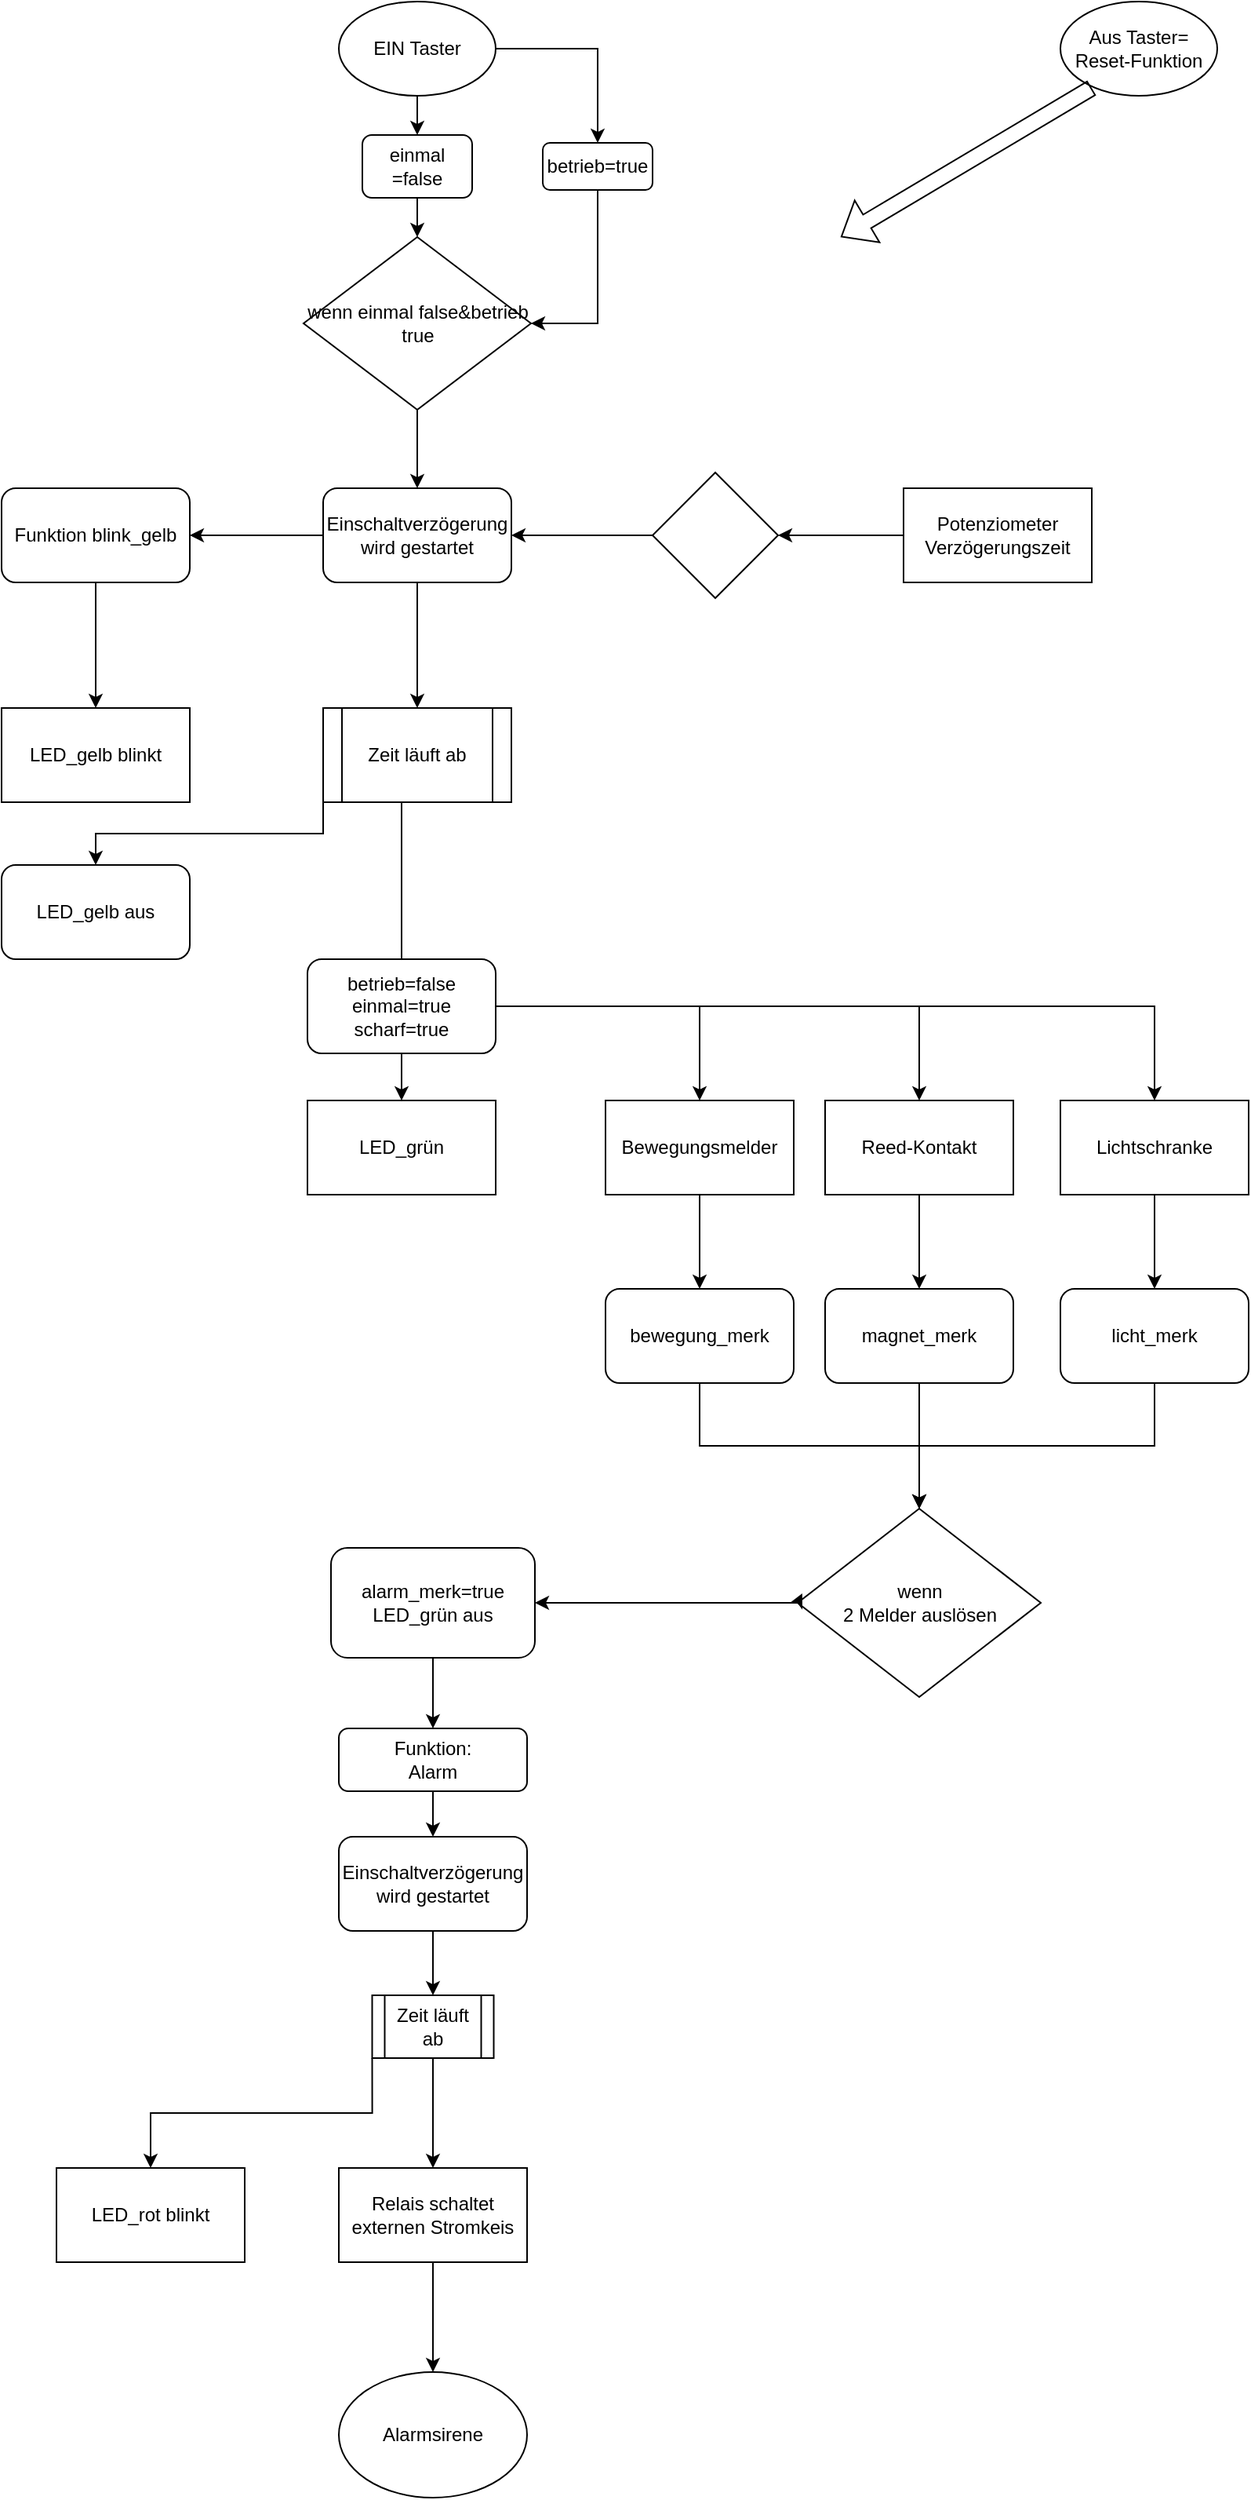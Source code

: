 <mxfile version="21.5.0" type="github">
  <diagram name="Seite-1" id="TjJDQ_LDvjNo-w3dqxPU">
    <mxGraphModel dx="666" dy="816" grid="1" gridSize="10" guides="1" tooltips="1" connect="1" arrows="1" fold="1" page="1" pageScale="1" pageWidth="827" pageHeight="1169" math="0" shadow="0">
      <root>
        <mxCell id="0" />
        <mxCell id="1" parent="0" />
        <mxCell id="J2Xaj6yvW438Az-63D8S-36" style="edgeStyle=none;rounded=0;orthogonalLoop=1;jettySize=auto;html=1;exitX=0.5;exitY=1;exitDx=0;exitDy=0;entryX=0.5;entryY=0;entryDx=0;entryDy=0;" parent="1" source="J2Xaj6yvW438Az-63D8S-1" target="J2Xaj6yvW438Az-63D8S-2" edge="1">
          <mxGeometry relative="1" as="geometry" />
        </mxCell>
        <mxCell id="J2Xaj6yvW438Az-63D8S-39" style="edgeStyle=orthogonalEdgeStyle;rounded=0;orthogonalLoop=1;jettySize=auto;html=1;exitX=1;exitY=0.5;exitDx=0;exitDy=0;entryX=0.5;entryY=0;entryDx=0;entryDy=0;" parent="1" source="J2Xaj6yvW438Az-63D8S-1" target="J2Xaj6yvW438Az-63D8S-32" edge="1">
          <mxGeometry relative="1" as="geometry" />
        </mxCell>
        <mxCell id="J2Xaj6yvW438Az-63D8S-1" value="EIN Taster" style="ellipse;whiteSpace=wrap;html=1;" parent="1" vertex="1">
          <mxGeometry x="230" width="100" height="60" as="geometry" />
        </mxCell>
        <mxCell id="6_2-BPM-zBkIEb3v9uu6-4" style="edgeStyle=none;rounded=0;orthogonalLoop=1;jettySize=auto;html=1;exitX=0.5;exitY=1;exitDx=0;exitDy=0;entryX=0.5;entryY=0;entryDx=0;entryDy=0;" edge="1" parent="1" source="J2Xaj6yvW438Az-63D8S-2" target="J2Xaj6yvW438Az-63D8S-12">
          <mxGeometry relative="1" as="geometry" />
        </mxCell>
        <mxCell id="J2Xaj6yvW438Az-63D8S-2" value="&lt;div&gt;einmal&lt;/div&gt;&lt;div&gt;=false&lt;/div&gt;" style="rounded=1;whiteSpace=wrap;html=1;" parent="1" vertex="1">
          <mxGeometry x="245" y="85" width="70" height="40" as="geometry" />
        </mxCell>
        <mxCell id="J2Xaj6yvW438Az-63D8S-15" style="edgeStyle=none;rounded=0;orthogonalLoop=1;jettySize=auto;html=1;exitX=0.5;exitY=1;exitDx=0;exitDy=0;entryX=0.5;entryY=0;entryDx=0;entryDy=0;" parent="1" source="J2Xaj6yvW438Az-63D8S-3" target="J2Xaj6yvW438Az-63D8S-14" edge="1">
          <mxGeometry relative="1" as="geometry" />
        </mxCell>
        <mxCell id="J2Xaj6yvW438Az-63D8S-3" value="Funktion blink_gelb" style="rounded=1;whiteSpace=wrap;html=1;" parent="1" vertex="1">
          <mxGeometry x="15" y="310" width="120" height="60" as="geometry" />
        </mxCell>
        <mxCell id="6_2-BPM-zBkIEb3v9uu6-43" style="edgeStyle=orthogonalEdgeStyle;rounded=0;orthogonalLoop=1;jettySize=auto;html=1;exitX=0.5;exitY=1;exitDx=0;exitDy=0;entryX=0.5;entryY=0;entryDx=0;entryDy=0;elbow=vertical;" edge="1" parent="1" source="J2Xaj6yvW438Az-63D8S-6" target="J2Xaj6yvW438Az-63D8S-25">
          <mxGeometry relative="1" as="geometry" />
        </mxCell>
        <mxCell id="J2Xaj6yvW438Az-63D8S-6" value="licht_merk" style="rounded=1;whiteSpace=wrap;html=1;" parent="1" vertex="1">
          <mxGeometry x="690" y="820" width="120" height="60" as="geometry" />
        </mxCell>
        <mxCell id="6_2-BPM-zBkIEb3v9uu6-3" style="edgeStyle=none;rounded=0;orthogonalLoop=1;jettySize=auto;html=1;exitX=0;exitY=0.5;exitDx=0;exitDy=0;" edge="1" parent="1" source="J2Xaj6yvW438Az-63D8S-7" target="J2Xaj6yvW438Az-63D8S-3">
          <mxGeometry relative="1" as="geometry" />
        </mxCell>
        <mxCell id="6_2-BPM-zBkIEb3v9uu6-17" style="edgeStyle=none;rounded=0;orthogonalLoop=1;jettySize=auto;html=1;exitX=0.5;exitY=1;exitDx=0;exitDy=0;entryX=0.5;entryY=0;entryDx=0;entryDy=0;elbow=vertical;" edge="1" parent="1" source="J2Xaj6yvW438Az-63D8S-7" target="6_2-BPM-zBkIEb3v9uu6-9">
          <mxGeometry relative="1" as="geometry" />
        </mxCell>
        <mxCell id="J2Xaj6yvW438Az-63D8S-7" value="Einschaltverzögerung wird gestartet" style="rounded=1;whiteSpace=wrap;html=1;" parent="1" vertex="1">
          <mxGeometry x="220" y="310" width="120" height="60" as="geometry" />
        </mxCell>
        <mxCell id="J2Xaj6yvW438Az-63D8S-18" style="edgeStyle=none;rounded=0;orthogonalLoop=1;jettySize=auto;html=1;exitX=0;exitY=0.5;exitDx=0;exitDy=0;entryX=1;entryY=0.5;entryDx=0;entryDy=0;" parent="1" source="J2Xaj6yvW438Az-63D8S-9" target="J2Xaj6yvW438Az-63D8S-16" edge="1">
          <mxGeometry relative="1" as="geometry" />
        </mxCell>
        <mxCell id="J2Xaj6yvW438Az-63D8S-9" value="Potenziometer Verzögerungszeit" style="rounded=0;whiteSpace=wrap;html=1;" parent="1" vertex="1">
          <mxGeometry x="590" y="310" width="120" height="60" as="geometry" />
        </mxCell>
        <mxCell id="6_2-BPM-zBkIEb3v9uu6-7" style="edgeStyle=none;rounded=0;orthogonalLoop=1;jettySize=auto;html=1;exitX=0.5;exitY=1;exitDx=0;exitDy=0;entryX=0.5;entryY=0;entryDx=0;entryDy=0;" edge="1" parent="1" source="J2Xaj6yvW438Az-63D8S-12" target="J2Xaj6yvW438Az-63D8S-7">
          <mxGeometry relative="1" as="geometry" />
        </mxCell>
        <mxCell id="J2Xaj6yvW438Az-63D8S-12" value="wenn einmal false&amp;amp;betrieb true" style="rhombus;whiteSpace=wrap;html=1;" parent="1" vertex="1">
          <mxGeometry x="207.5" y="150" width="145" height="110" as="geometry" />
        </mxCell>
        <mxCell id="J2Xaj6yvW438Az-63D8S-14" value="LED_gelb blinkt" style="rounded=0;whiteSpace=wrap;html=1;" parent="1" vertex="1">
          <mxGeometry x="15" y="450" width="120" height="60" as="geometry" />
        </mxCell>
        <mxCell id="J2Xaj6yvW438Az-63D8S-17" style="edgeStyle=none;rounded=0;orthogonalLoop=1;jettySize=auto;html=1;exitX=0;exitY=0.5;exitDx=0;exitDy=0;entryX=1;entryY=0.5;entryDx=0;entryDy=0;" parent="1" source="J2Xaj6yvW438Az-63D8S-16" target="J2Xaj6yvW438Az-63D8S-7" edge="1">
          <mxGeometry relative="1" as="geometry" />
        </mxCell>
        <mxCell id="J2Xaj6yvW438Az-63D8S-16" value="" style="rhombus;whiteSpace=wrap;html=1;" parent="1" vertex="1">
          <mxGeometry x="430" y="300" width="80" height="80" as="geometry" />
        </mxCell>
        <mxCell id="6_2-BPM-zBkIEb3v9uu6-42" style="edgeStyle=orthogonalEdgeStyle;rounded=0;orthogonalLoop=1;jettySize=auto;html=1;exitX=0.5;exitY=1;exitDx=0;exitDy=0;elbow=vertical;" edge="1" parent="1" source="J2Xaj6yvW438Az-63D8S-19" target="J2Xaj6yvW438Az-63D8S-25">
          <mxGeometry relative="1" as="geometry" />
        </mxCell>
        <mxCell id="J2Xaj6yvW438Az-63D8S-19" value="bewegung_merk" style="rounded=1;whiteSpace=wrap;html=1;" parent="1" vertex="1">
          <mxGeometry x="400" y="820" width="120" height="60" as="geometry" />
        </mxCell>
        <mxCell id="6_2-BPM-zBkIEb3v9uu6-18" style="edgeStyle=none;rounded=0;orthogonalLoop=1;jettySize=auto;html=1;exitX=0.5;exitY=1;exitDx=0;exitDy=0;elbow=vertical;" edge="1" parent="1" source="J2Xaj6yvW438Az-63D8S-20" target="J2Xaj6yvW438Az-63D8S-25">
          <mxGeometry relative="1" as="geometry" />
        </mxCell>
        <mxCell id="J2Xaj6yvW438Az-63D8S-20" value="magnet_merk" style="rounded=1;whiteSpace=wrap;html=1;" parent="1" vertex="1">
          <mxGeometry x="540" y="820" width="120" height="60" as="geometry" />
        </mxCell>
        <mxCell id="J2Xaj6yvW438Az-63D8S-31" style="edgeStyle=none;rounded=0;orthogonalLoop=1;jettySize=auto;html=1;exitX=0.5;exitY=1;exitDx=0;exitDy=0;entryX=0.5;entryY=0;entryDx=0;entryDy=0;" parent="1" source="J2Xaj6yvW438Az-63D8S-21" target="J2Xaj6yvW438Az-63D8S-19" edge="1">
          <mxGeometry relative="1" as="geometry" />
        </mxCell>
        <mxCell id="J2Xaj6yvW438Az-63D8S-21" value="Bewegungsmelder" style="rounded=0;whiteSpace=wrap;html=1;" parent="1" vertex="1">
          <mxGeometry x="400" y="700" width="120" height="60" as="geometry" />
        </mxCell>
        <mxCell id="J2Xaj6yvW438Az-63D8S-26" style="edgeStyle=none;rounded=0;orthogonalLoop=1;jettySize=auto;html=1;exitX=0.5;exitY=1;exitDx=0;exitDy=0;entryX=0.5;entryY=0;entryDx=0;entryDy=0;" parent="1" source="J2Xaj6yvW438Az-63D8S-22" target="J2Xaj6yvW438Az-63D8S-20" edge="1">
          <mxGeometry relative="1" as="geometry" />
        </mxCell>
        <mxCell id="J2Xaj6yvW438Az-63D8S-22" value="Reed-Kontakt" style="rounded=0;whiteSpace=wrap;html=1;" parent="1" vertex="1">
          <mxGeometry x="540" y="700" width="120" height="60" as="geometry" />
        </mxCell>
        <mxCell id="J2Xaj6yvW438Az-63D8S-28" style="edgeStyle=none;rounded=0;orthogonalLoop=1;jettySize=auto;html=1;exitX=0.5;exitY=1;exitDx=0;exitDy=0;" parent="1" source="J2Xaj6yvW438Az-63D8S-23" target="J2Xaj6yvW438Az-63D8S-6" edge="1">
          <mxGeometry relative="1" as="geometry" />
        </mxCell>
        <mxCell id="J2Xaj6yvW438Az-63D8S-23" value="Lichtschranke" style="rounded=0;whiteSpace=wrap;html=1;" parent="1" vertex="1">
          <mxGeometry x="690" y="700" width="120" height="60" as="geometry" />
        </mxCell>
        <mxCell id="6_2-BPM-zBkIEb3v9uu6-27" style="edgeStyle=none;rounded=0;orthogonalLoop=1;jettySize=auto;html=1;exitX=0;exitY=0.5;exitDx=0;exitDy=0;entryX=1;entryY=0.5;entryDx=0;entryDy=0;elbow=vertical;" edge="1" parent="1" source="J2Xaj6yvW438Az-63D8S-25" target="6_2-BPM-zBkIEb3v9uu6-26">
          <mxGeometry relative="1" as="geometry" />
        </mxCell>
        <mxCell id="J2Xaj6yvW438Az-63D8S-25" value="&lt;div&gt;wenn&lt;/div&gt;&lt;div&gt;2 Melder auslösen&lt;br&gt;&lt;/div&gt;" style="rhombus;whiteSpace=wrap;html=1;" parent="1" vertex="1">
          <mxGeometry x="522.5" y="960" width="155" height="120" as="geometry" />
        </mxCell>
        <mxCell id="6_2-BPM-zBkIEb3v9uu6-5" style="edgeStyle=orthogonalEdgeStyle;rounded=0;orthogonalLoop=1;jettySize=auto;html=1;exitX=0.5;exitY=1;exitDx=0;exitDy=0;entryX=1;entryY=0.5;entryDx=0;entryDy=0;" edge="1" parent="1" source="J2Xaj6yvW438Az-63D8S-32" target="J2Xaj6yvW438Az-63D8S-12">
          <mxGeometry relative="1" as="geometry" />
        </mxCell>
        <mxCell id="J2Xaj6yvW438Az-63D8S-32" value="betrieb=true" style="rounded=1;whiteSpace=wrap;html=1;" parent="1" vertex="1">
          <mxGeometry x="360" y="90" width="70" height="30" as="geometry" />
        </mxCell>
        <mxCell id="6_2-BPM-zBkIEb3v9uu6-10" style="edgeStyle=none;rounded=0;orthogonalLoop=1;jettySize=auto;html=1;" edge="1" parent="1" source="6_2-BPM-zBkIEb3v9uu6-6">
          <mxGeometry relative="1" as="geometry">
            <mxPoint x="270" y="450" as="targetPoint" />
          </mxGeometry>
        </mxCell>
        <mxCell id="6_2-BPM-zBkIEb3v9uu6-14" style="edgeStyle=orthogonalEdgeStyle;rounded=0;orthogonalLoop=1;jettySize=auto;html=1;exitX=1;exitY=0.5;exitDx=0;exitDy=0;elbow=vertical;" edge="1" parent="1" source="6_2-BPM-zBkIEb3v9uu6-6" target="J2Xaj6yvW438Az-63D8S-21">
          <mxGeometry relative="1" as="geometry" />
        </mxCell>
        <mxCell id="6_2-BPM-zBkIEb3v9uu6-15" style="edgeStyle=orthogonalEdgeStyle;rounded=0;orthogonalLoop=1;jettySize=auto;html=1;exitX=1;exitY=0.5;exitDx=0;exitDy=0;elbow=vertical;" edge="1" parent="1" source="6_2-BPM-zBkIEb3v9uu6-6" target="J2Xaj6yvW438Az-63D8S-23">
          <mxGeometry relative="1" as="geometry" />
        </mxCell>
        <mxCell id="6_2-BPM-zBkIEb3v9uu6-16" style="edgeStyle=orthogonalEdgeStyle;rounded=0;orthogonalLoop=1;jettySize=auto;html=1;exitX=1;exitY=0.5;exitDx=0;exitDy=0;elbow=vertical;" edge="1" parent="1" source="6_2-BPM-zBkIEb3v9uu6-6" target="J2Xaj6yvW438Az-63D8S-22">
          <mxGeometry relative="1" as="geometry" />
        </mxCell>
        <mxCell id="6_2-BPM-zBkIEb3v9uu6-25" style="edgeStyle=none;rounded=0;orthogonalLoop=1;jettySize=auto;html=1;exitX=0.5;exitY=1;exitDx=0;exitDy=0;entryX=0.5;entryY=0;entryDx=0;entryDy=0;elbow=vertical;" edge="1" parent="1" source="6_2-BPM-zBkIEb3v9uu6-6" target="6_2-BPM-zBkIEb3v9uu6-24">
          <mxGeometry relative="1" as="geometry" />
        </mxCell>
        <mxCell id="6_2-BPM-zBkIEb3v9uu6-6" value="&lt;div&gt;betrieb=false&lt;/div&gt;&lt;div&gt;einmal=true&lt;/div&gt;&lt;div&gt;scharf=true&lt;br&gt;&lt;/div&gt;" style="rounded=1;whiteSpace=wrap;html=1;" vertex="1" parent="1">
          <mxGeometry x="210" y="610" width="120" height="60" as="geometry" />
        </mxCell>
        <mxCell id="6_2-BPM-zBkIEb3v9uu6-13" style="edgeStyle=elbowEdgeStyle;rounded=0;orthogonalLoop=1;jettySize=auto;elbow=vertical;html=1;exitX=0;exitY=1;exitDx=0;exitDy=0;" edge="1" parent="1" source="6_2-BPM-zBkIEb3v9uu6-9" target="6_2-BPM-zBkIEb3v9uu6-11">
          <mxGeometry relative="1" as="geometry" />
        </mxCell>
        <mxCell id="6_2-BPM-zBkIEb3v9uu6-9" value="Zeit läuft ab" style="shape=process;whiteSpace=wrap;html=1;backgroundOutline=1;" vertex="1" parent="1">
          <mxGeometry x="220" y="450" width="120" height="60" as="geometry" />
        </mxCell>
        <mxCell id="6_2-BPM-zBkIEb3v9uu6-11" value="LED_gelb aus" style="rounded=1;whiteSpace=wrap;html=1;" vertex="1" parent="1">
          <mxGeometry x="15" y="550" width="120" height="60" as="geometry" />
        </mxCell>
        <mxCell id="6_2-BPM-zBkIEb3v9uu6-19" style="rounded=0;orthogonalLoop=1;jettySize=auto;html=1;exitX=0;exitY=0.5;exitDx=0;exitDy=0;entryX=0.019;entryY=0.45;entryDx=0;entryDy=0;entryPerimeter=0;elbow=vertical;" edge="1" parent="1" source="J2Xaj6yvW438Az-63D8S-25" target="J2Xaj6yvW438Az-63D8S-25">
          <mxGeometry relative="1" as="geometry" />
        </mxCell>
        <mxCell id="6_2-BPM-zBkIEb3v9uu6-22" value="&lt;div&gt;Aus Taster=&lt;/div&gt;&lt;div&gt;Reset-Funktion&lt;br&gt;&lt;/div&gt;" style="ellipse;whiteSpace=wrap;html=1;" vertex="1" parent="1">
          <mxGeometry x="690" width="100" height="60" as="geometry" />
        </mxCell>
        <mxCell id="6_2-BPM-zBkIEb3v9uu6-23" value="" style="shape=flexArrow;endArrow=classic;html=1;rounded=0;elbow=vertical;" edge="1" parent="1">
          <mxGeometry width="50" height="50" relative="1" as="geometry">
            <mxPoint x="710" y="55" as="sourcePoint" />
            <mxPoint x="550" y="150" as="targetPoint" />
          </mxGeometry>
        </mxCell>
        <mxCell id="6_2-BPM-zBkIEb3v9uu6-24" value="LED_grün" style="rounded=0;whiteSpace=wrap;html=1;" vertex="1" parent="1">
          <mxGeometry x="210" y="700" width="120" height="60" as="geometry" />
        </mxCell>
        <mxCell id="6_2-BPM-zBkIEb3v9uu6-40" style="edgeStyle=none;rounded=0;orthogonalLoop=1;jettySize=auto;html=1;exitX=0.5;exitY=1;exitDx=0;exitDy=0;entryX=0.5;entryY=0;entryDx=0;entryDy=0;elbow=vertical;" edge="1" parent="1" source="6_2-BPM-zBkIEb3v9uu6-26" target="6_2-BPM-zBkIEb3v9uu6-37">
          <mxGeometry relative="1" as="geometry" />
        </mxCell>
        <mxCell id="6_2-BPM-zBkIEb3v9uu6-26" value="&lt;div&gt;alarm_merk=true&lt;/div&gt;&lt;div&gt;LED_grün aus&lt;br&gt;&lt;/div&gt;" style="rounded=1;whiteSpace=wrap;html=1;" vertex="1" parent="1">
          <mxGeometry x="225" y="985" width="130" height="70" as="geometry" />
        </mxCell>
        <mxCell id="6_2-BPM-zBkIEb3v9uu6-28" value="LED_rot blinkt" style="rounded=0;whiteSpace=wrap;html=1;" vertex="1" parent="1">
          <mxGeometry x="50" y="1380" width="120" height="60" as="geometry" />
        </mxCell>
        <mxCell id="6_2-BPM-zBkIEb3v9uu6-31" style="edgeStyle=none;rounded=0;orthogonalLoop=1;jettySize=auto;html=1;exitX=0.5;exitY=1;exitDx=0;exitDy=0;elbow=vertical;" edge="1" parent="1" source="6_2-BPM-zBkIEb3v9uu6-29" target="6_2-BPM-zBkIEb3v9uu6-30">
          <mxGeometry relative="1" as="geometry" />
        </mxCell>
        <mxCell id="6_2-BPM-zBkIEb3v9uu6-29" value="Relais schaltet externen Stromkeis" style="rounded=0;whiteSpace=wrap;html=1;" vertex="1" parent="1">
          <mxGeometry x="230" y="1380" width="120" height="60" as="geometry" />
        </mxCell>
        <mxCell id="6_2-BPM-zBkIEb3v9uu6-30" value="Alarmsirene" style="ellipse;whiteSpace=wrap;html=1;" vertex="1" parent="1">
          <mxGeometry x="230" y="1510" width="120" height="80" as="geometry" />
        </mxCell>
        <mxCell id="6_2-BPM-zBkIEb3v9uu6-35" style="edgeStyle=none;rounded=0;orthogonalLoop=1;jettySize=auto;html=1;exitX=0.5;exitY=1;exitDx=0;exitDy=0;entryX=0.5;entryY=0;entryDx=0;entryDy=0;elbow=vertical;" edge="1" parent="1" source="6_2-BPM-zBkIEb3v9uu6-32" target="6_2-BPM-zBkIEb3v9uu6-34">
          <mxGeometry relative="1" as="geometry" />
        </mxCell>
        <mxCell id="6_2-BPM-zBkIEb3v9uu6-32" value="Einschaltverzögerung wird gestartet" style="rounded=1;whiteSpace=wrap;html=1;" vertex="1" parent="1">
          <mxGeometry x="230" y="1169" width="120" height="60" as="geometry" />
        </mxCell>
        <mxCell id="6_2-BPM-zBkIEb3v9uu6-38" style="edgeStyle=none;rounded=0;orthogonalLoop=1;jettySize=auto;html=1;exitX=0.5;exitY=1;exitDx=0;exitDy=0;entryX=0.5;entryY=0;entryDx=0;entryDy=0;elbow=vertical;" edge="1" parent="1" source="6_2-BPM-zBkIEb3v9uu6-34" target="6_2-BPM-zBkIEb3v9uu6-29">
          <mxGeometry relative="1" as="geometry" />
        </mxCell>
        <mxCell id="6_2-BPM-zBkIEb3v9uu6-39" style="edgeStyle=orthogonalEdgeStyle;rounded=0;orthogonalLoop=1;jettySize=auto;html=1;exitX=0;exitY=1;exitDx=0;exitDy=0;entryX=0.5;entryY=0;entryDx=0;entryDy=0;elbow=vertical;" edge="1" parent="1" source="6_2-BPM-zBkIEb3v9uu6-34" target="6_2-BPM-zBkIEb3v9uu6-28">
          <mxGeometry relative="1" as="geometry" />
        </mxCell>
        <mxCell id="6_2-BPM-zBkIEb3v9uu6-34" value="Zeit läuft ab" style="shape=process;whiteSpace=wrap;html=1;backgroundOutline=1;" vertex="1" parent="1">
          <mxGeometry x="251.25" y="1270" width="77.5" height="40" as="geometry" />
        </mxCell>
        <mxCell id="6_2-BPM-zBkIEb3v9uu6-41" style="edgeStyle=none;rounded=0;orthogonalLoop=1;jettySize=auto;html=1;exitX=0.5;exitY=1;exitDx=0;exitDy=0;entryX=0.5;entryY=0;entryDx=0;entryDy=0;elbow=vertical;" edge="1" parent="1" source="6_2-BPM-zBkIEb3v9uu6-37" target="6_2-BPM-zBkIEb3v9uu6-32">
          <mxGeometry relative="1" as="geometry" />
        </mxCell>
        <mxCell id="6_2-BPM-zBkIEb3v9uu6-37" value="Funktion:&lt;br&gt;Alarm" style="rounded=1;whiteSpace=wrap;html=1;" vertex="1" parent="1">
          <mxGeometry x="230" y="1100" width="120" height="40" as="geometry" />
        </mxCell>
      </root>
    </mxGraphModel>
  </diagram>
</mxfile>

